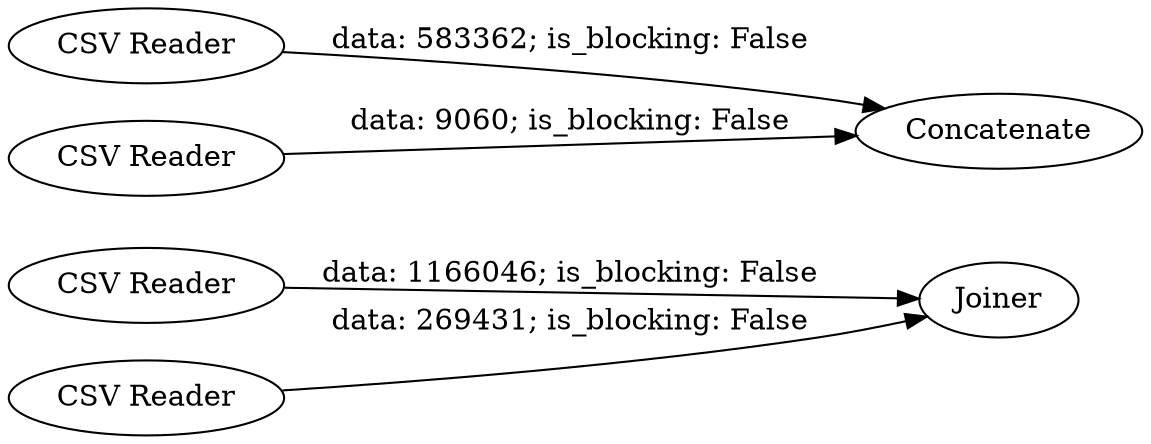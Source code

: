 digraph {
	"-6478738692430423396_4" [label="CSV Reader"]
	"-6478738692430423396_5" [label=Joiner]
	"-6478738692430423396_3" [label="CSV Reader"]
	"-6478738692430423396_2" [label="CSV Reader"]
	"-6478738692430423396_6" [label=Concatenate]
	"-6478738692430423396_1" [label="CSV Reader"]
	"-6478738692430423396_2" -> "-6478738692430423396_6" [label="data: 9060; is_blocking: False"]
	"-6478738692430423396_1" -> "-6478738692430423396_5" [label="data: 269431; is_blocking: False"]
	"-6478738692430423396_3" -> "-6478738692430423396_6" [label="data: 583362; is_blocking: False"]
	"-6478738692430423396_4" -> "-6478738692430423396_5" [label="data: 1166046; is_blocking: False"]
	rankdir=LR
}
